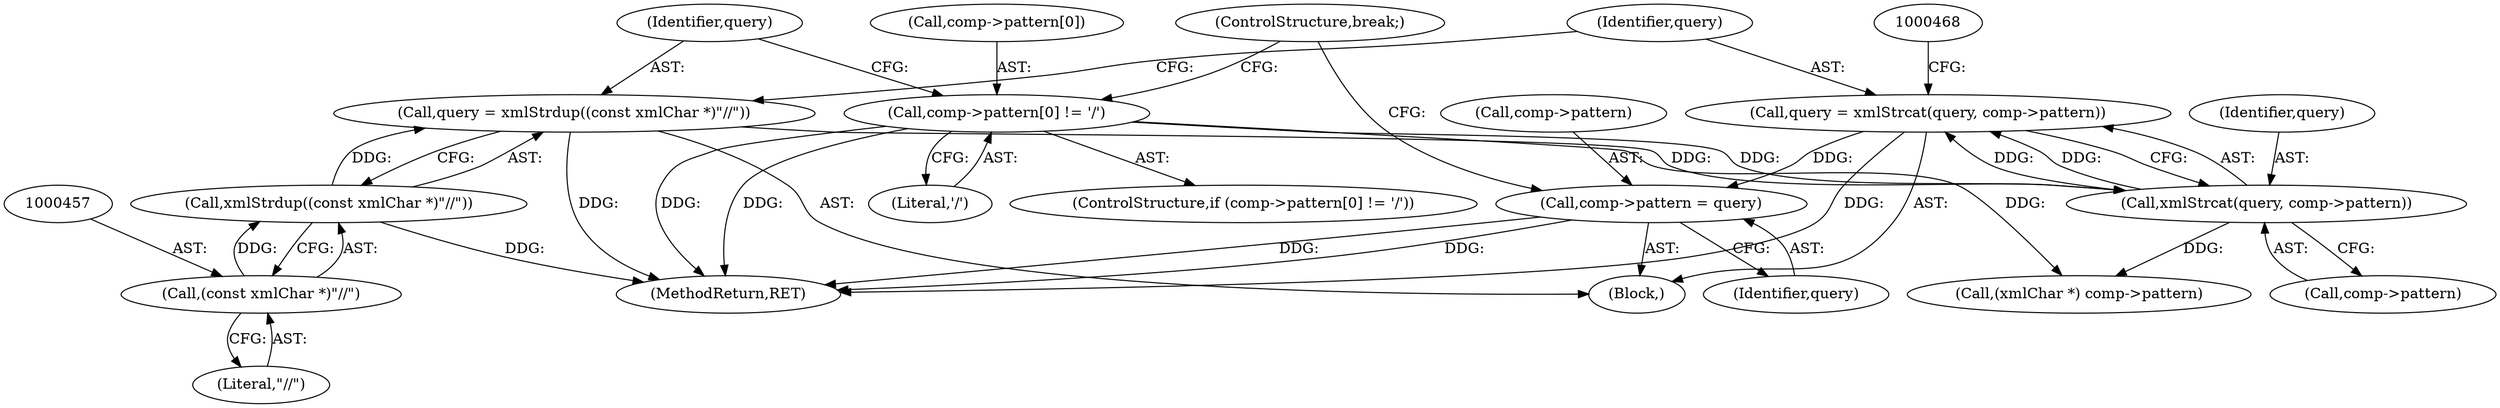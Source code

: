 digraph "0_Chrome_96dbafe288dbe2f0cc45fa3c39daf6d0c37acbab_26@pointer" {
"1000459" [label="(Call,query = xmlStrcat(query, comp->pattern))"];
"1000461" [label="(Call,xmlStrcat(query, comp->pattern))"];
"1000453" [label="(Call,query = xmlStrdup((const xmlChar *)\"//\"))"];
"1000455" [label="(Call,xmlStrdup((const xmlChar *)\"//\"))"];
"1000456" [label="(Call,(const xmlChar *)\"//\")"];
"1000444" [label="(Call,comp->pattern[0] != '/')"];
"1000472" [label="(Call,comp->pattern = query)"];
"1000472" [label="(Call,comp->pattern = query)"];
"1000476" [label="(Identifier,query)"];
"1000458" [label="(Literal,\"//\")"];
"1000460" [label="(Identifier,query)"];
"1000478" [label="(MethodReturn,RET)"];
"1000467" [label="(Call,(xmlChar *) comp->pattern)"];
"1000450" [label="(Literal,'/')"];
"1000443" [label="(ControlStructure,if (comp->pattern[0] != '/'))"];
"1000451" [label="(Block,)"];
"1000462" [label="(Identifier,query)"];
"1000461" [label="(Call,xmlStrcat(query, comp->pattern))"];
"1000463" [label="(Call,comp->pattern)"];
"1000453" [label="(Call,query = xmlStrdup((const xmlChar *)\"//\"))"];
"1000444" [label="(Call,comp->pattern[0] != '/')"];
"1000454" [label="(Identifier,query)"];
"1000477" [label="(ControlStructure,break;)"];
"1000473" [label="(Call,comp->pattern)"];
"1000455" [label="(Call,xmlStrdup((const xmlChar *)\"//\"))"];
"1000445" [label="(Call,comp->pattern[0])"];
"1000459" [label="(Call,query = xmlStrcat(query, comp->pattern))"];
"1000456" [label="(Call,(const xmlChar *)\"//\")"];
"1000459" -> "1000451"  [label="AST: "];
"1000459" -> "1000461"  [label="CFG: "];
"1000460" -> "1000459"  [label="AST: "];
"1000461" -> "1000459"  [label="AST: "];
"1000468" -> "1000459"  [label="CFG: "];
"1000459" -> "1000478"  [label="DDG: "];
"1000461" -> "1000459"  [label="DDG: "];
"1000461" -> "1000459"  [label="DDG: "];
"1000459" -> "1000472"  [label="DDG: "];
"1000461" -> "1000463"  [label="CFG: "];
"1000462" -> "1000461"  [label="AST: "];
"1000463" -> "1000461"  [label="AST: "];
"1000453" -> "1000461"  [label="DDG: "];
"1000444" -> "1000461"  [label="DDG: "];
"1000461" -> "1000467"  [label="DDG: "];
"1000453" -> "1000451"  [label="AST: "];
"1000453" -> "1000455"  [label="CFG: "];
"1000454" -> "1000453"  [label="AST: "];
"1000455" -> "1000453"  [label="AST: "];
"1000460" -> "1000453"  [label="CFG: "];
"1000453" -> "1000478"  [label="DDG: "];
"1000455" -> "1000453"  [label="DDG: "];
"1000455" -> "1000456"  [label="CFG: "];
"1000456" -> "1000455"  [label="AST: "];
"1000455" -> "1000478"  [label="DDG: "];
"1000456" -> "1000455"  [label="DDG: "];
"1000456" -> "1000458"  [label="CFG: "];
"1000457" -> "1000456"  [label="AST: "];
"1000458" -> "1000456"  [label="AST: "];
"1000444" -> "1000443"  [label="AST: "];
"1000444" -> "1000450"  [label="CFG: "];
"1000445" -> "1000444"  [label="AST: "];
"1000450" -> "1000444"  [label="AST: "];
"1000454" -> "1000444"  [label="CFG: "];
"1000477" -> "1000444"  [label="CFG: "];
"1000444" -> "1000478"  [label="DDG: "];
"1000444" -> "1000478"  [label="DDG: "];
"1000444" -> "1000467"  [label="DDG: "];
"1000472" -> "1000451"  [label="AST: "];
"1000472" -> "1000476"  [label="CFG: "];
"1000473" -> "1000472"  [label="AST: "];
"1000476" -> "1000472"  [label="AST: "];
"1000477" -> "1000472"  [label="CFG: "];
"1000472" -> "1000478"  [label="DDG: "];
"1000472" -> "1000478"  [label="DDG: "];
}
